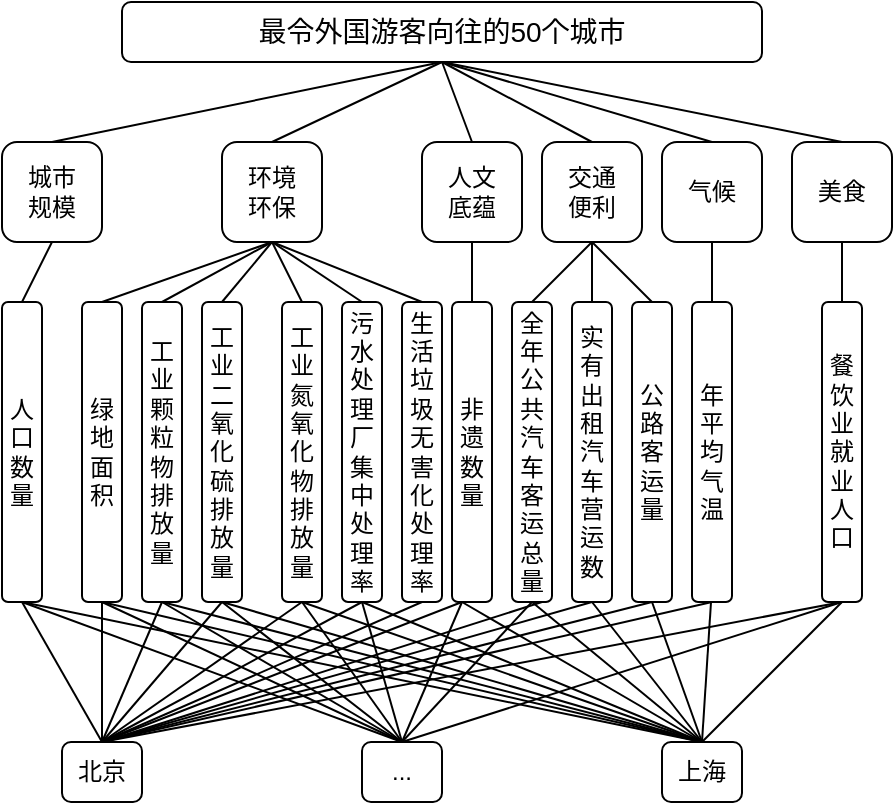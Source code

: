 <mxfile version="24.7.6">
  <diagram name="第 1 页" id="aR6fz9WEj9mcm1sEb_uZ">
    <mxGraphModel dx="733" dy="395" grid="1" gridSize="10" guides="1" tooltips="1" connect="1" arrows="1" fold="1" page="1" pageScale="1" pageWidth="827" pageHeight="1169" math="0" shadow="0">
      <root>
        <mxCell id="0" />
        <mxCell id="1" parent="0" />
        <mxCell id="D0aGx_ihcFA379OP37kN-1" value="&lt;font style=&quot;font-size: 14px;&quot;&gt;最令外国游客向往的50个城市&lt;/font&gt;" style="rounded=1;whiteSpace=wrap;html=1;" parent="1" vertex="1">
          <mxGeometry x="160" y="180" width="320" height="30" as="geometry" />
        </mxCell>
        <mxCell id="D0aGx_ihcFA379OP37kN-2" value="城市&lt;div&gt;规模&lt;/div&gt;" style="rounded=1;whiteSpace=wrap;html=1;" parent="1" vertex="1">
          <mxGeometry x="100" y="250" width="50" height="50" as="geometry" />
        </mxCell>
        <mxCell id="D0aGx_ihcFA379OP37kN-3" value="环境&lt;div&gt;环保&lt;/div&gt;" style="rounded=1;whiteSpace=wrap;html=1;" parent="1" vertex="1">
          <mxGeometry x="210" y="250" width="50" height="50" as="geometry" />
        </mxCell>
        <mxCell id="D0aGx_ihcFA379OP37kN-4" value="人文&lt;div&gt;底蕴&lt;/div&gt;" style="rounded=1;whiteSpace=wrap;html=1;" parent="1" vertex="1">
          <mxGeometry x="310" y="250" width="50" height="50" as="geometry" />
        </mxCell>
        <mxCell id="D0aGx_ihcFA379OP37kN-5" value="交通&lt;div&gt;便利&lt;/div&gt;" style="rounded=1;whiteSpace=wrap;html=1;" parent="1" vertex="1">
          <mxGeometry x="370" y="250" width="50" height="50" as="geometry" />
        </mxCell>
        <mxCell id="D0aGx_ihcFA379OP37kN-6" value="气候" style="rounded=1;whiteSpace=wrap;html=1;" parent="1" vertex="1">
          <mxGeometry x="430" y="250" width="50" height="50" as="geometry" />
        </mxCell>
        <mxCell id="D0aGx_ihcFA379OP37kN-7" value="美食" style="rounded=1;whiteSpace=wrap;html=1;" parent="1" vertex="1">
          <mxGeometry x="495" y="250" width="50" height="50" as="geometry" />
        </mxCell>
        <mxCell id="D0aGx_ihcFA379OP37kN-8" value="" style="endArrow=none;html=1;rounded=0;entryX=0.5;entryY=1;entryDx=0;entryDy=0;exitX=0.5;exitY=0;exitDx=0;exitDy=0;" parent="1" source="D0aGx_ihcFA379OP37kN-2" target="D0aGx_ihcFA379OP37kN-1" edge="1">
          <mxGeometry width="50" height="50" relative="1" as="geometry">
            <mxPoint x="360" y="320" as="sourcePoint" />
            <mxPoint x="410" y="270" as="targetPoint" />
          </mxGeometry>
        </mxCell>
        <mxCell id="D0aGx_ihcFA379OP37kN-9" value="" style="endArrow=none;html=1;rounded=0;exitX=0.5;exitY=0;exitDx=0;exitDy=0;" parent="1" source="D0aGx_ihcFA379OP37kN-3" edge="1">
          <mxGeometry width="50" height="50" relative="1" as="geometry">
            <mxPoint x="155" y="260" as="sourcePoint" />
            <mxPoint x="320" y="210" as="targetPoint" />
          </mxGeometry>
        </mxCell>
        <mxCell id="D0aGx_ihcFA379OP37kN-10" value="" style="endArrow=none;html=1;rounded=0;exitX=0.5;exitY=0;exitDx=0;exitDy=0;entryX=0.5;entryY=1;entryDx=0;entryDy=0;" parent="1" source="D0aGx_ihcFA379OP37kN-4" target="D0aGx_ihcFA379OP37kN-1" edge="1">
          <mxGeometry width="50" height="50" relative="1" as="geometry">
            <mxPoint x="225" y="260" as="sourcePoint" />
            <mxPoint x="330" y="220" as="targetPoint" />
          </mxGeometry>
        </mxCell>
        <mxCell id="D0aGx_ihcFA379OP37kN-11" value="" style="endArrow=none;html=1;rounded=0;exitX=0.5;exitY=0;exitDx=0;exitDy=0;" parent="1" source="D0aGx_ihcFA379OP37kN-5" edge="1">
          <mxGeometry width="50" height="50" relative="1" as="geometry">
            <mxPoint x="295" y="260" as="sourcePoint" />
            <mxPoint x="320" y="210" as="targetPoint" />
          </mxGeometry>
        </mxCell>
        <mxCell id="D0aGx_ihcFA379OP37kN-12" value="" style="endArrow=none;html=1;rounded=0;exitX=0.5;exitY=0;exitDx=0;exitDy=0;" parent="1" source="D0aGx_ihcFA379OP37kN-6" edge="1">
          <mxGeometry width="50" height="50" relative="1" as="geometry">
            <mxPoint x="305" y="270" as="sourcePoint" />
            <mxPoint x="320" y="210" as="targetPoint" />
          </mxGeometry>
        </mxCell>
        <mxCell id="D0aGx_ihcFA379OP37kN-13" value="" style="endArrow=none;html=1;rounded=0;exitX=0.5;exitY=0;exitDx=0;exitDy=0;" parent="1" source="D0aGx_ihcFA379OP37kN-7" edge="1">
          <mxGeometry width="50" height="50" relative="1" as="geometry">
            <mxPoint x="315" y="280" as="sourcePoint" />
            <mxPoint x="320" y="210" as="targetPoint" />
          </mxGeometry>
        </mxCell>
        <mxCell id="D0aGx_ihcFA379OP37kN-14" value="人口&lt;span style=&quot;background-color: initial;&quot;&gt;数量&lt;/span&gt;" style="rounded=1;whiteSpace=wrap;html=1;" parent="1" vertex="1">
          <mxGeometry x="100" y="330" width="20" height="150" as="geometry" />
        </mxCell>
        <mxCell id="D0aGx_ihcFA379OP37kN-15" value="" style="endArrow=none;html=1;rounded=0;entryX=0.5;entryY=1;entryDx=0;entryDy=0;exitX=0.5;exitY=0;exitDx=0;exitDy=0;" parent="1" source="D0aGx_ihcFA379OP37kN-14" target="D0aGx_ihcFA379OP37kN-2" edge="1">
          <mxGeometry width="50" height="50" relative="1" as="geometry">
            <mxPoint x="220" y="450" as="sourcePoint" />
            <mxPoint x="270" y="400" as="targetPoint" />
          </mxGeometry>
        </mxCell>
        <mxCell id="D0aGx_ihcFA379OP37kN-23" value="绿地面积" style="rounded=1;whiteSpace=wrap;html=1;" parent="1" vertex="1">
          <mxGeometry x="140" y="330" width="20" height="150" as="geometry" />
        </mxCell>
        <mxCell id="D0aGx_ihcFA379OP37kN-24" value="" style="endArrow=none;html=1;rounded=0;entryX=0.5;entryY=1;entryDx=0;entryDy=0;exitX=0.5;exitY=0;exitDx=0;exitDy=0;" parent="1" source="D0aGx_ihcFA379OP37kN-23" target="D0aGx_ihcFA379OP37kN-3" edge="1">
          <mxGeometry width="50" height="50" relative="1" as="geometry">
            <mxPoint x="255" y="450" as="sourcePoint" />
            <mxPoint x="160" y="300" as="targetPoint" />
          </mxGeometry>
        </mxCell>
        <mxCell id="D0aGx_ihcFA379OP37kN-25" value="工业颗粒物排放量" style="rounded=1;whiteSpace=wrap;html=1;" parent="1" vertex="1">
          <mxGeometry x="170" y="330" width="20" height="150" as="geometry" />
        </mxCell>
        <mxCell id="D0aGx_ihcFA379OP37kN-26" value="" style="endArrow=none;html=1;rounded=0;entryX=0.5;entryY=1;entryDx=0;entryDy=0;exitX=0.5;exitY=0;exitDx=0;exitDy=0;" parent="1" source="D0aGx_ihcFA379OP37kN-25" target="D0aGx_ihcFA379OP37kN-3" edge="1">
          <mxGeometry width="50" height="50" relative="1" as="geometry">
            <mxPoint x="265" y="460" as="sourcePoint" />
            <mxPoint x="245" y="310" as="targetPoint" />
          </mxGeometry>
        </mxCell>
        <mxCell id="D0aGx_ihcFA379OP37kN-27" value="工业二氧化硫排放量" style="rounded=1;whiteSpace=wrap;html=1;" parent="1" vertex="1">
          <mxGeometry x="200" y="330" width="20" height="150" as="geometry" />
        </mxCell>
        <mxCell id="D0aGx_ihcFA379OP37kN-28" value="" style="endArrow=none;html=1;rounded=0;exitX=0.5;exitY=0;exitDx=0;exitDy=0;entryX=0.5;entryY=1;entryDx=0;entryDy=0;" parent="1" source="D0aGx_ihcFA379OP37kN-27" target="D0aGx_ihcFA379OP37kN-3" edge="1">
          <mxGeometry width="50" height="50" relative="1" as="geometry">
            <mxPoint x="275" y="470" as="sourcePoint" />
            <mxPoint x="240" y="300" as="targetPoint" />
          </mxGeometry>
        </mxCell>
        <mxCell id="D0aGx_ihcFA379OP37kN-29" value="工业氮氧化物排放量" style="rounded=1;whiteSpace=wrap;html=1;" parent="1" vertex="1">
          <mxGeometry x="240" y="330" width="20" height="150" as="geometry" />
        </mxCell>
        <mxCell id="D0aGx_ihcFA379OP37kN-30" value="" style="endArrow=none;html=1;rounded=0;exitX=0.5;exitY=0;exitDx=0;exitDy=0;entryX=0.5;entryY=1;entryDx=0;entryDy=0;" parent="1" source="D0aGx_ihcFA379OP37kN-29" target="D0aGx_ihcFA379OP37kN-3" edge="1">
          <mxGeometry width="50" height="50" relative="1" as="geometry">
            <mxPoint x="285" y="480" as="sourcePoint" />
            <mxPoint x="240" y="300" as="targetPoint" />
          </mxGeometry>
        </mxCell>
        <mxCell id="D0aGx_ihcFA379OP37kN-31" value="污水处理厂集中处理率" style="rounded=1;whiteSpace=wrap;html=1;" parent="1" vertex="1">
          <mxGeometry x="270" y="330" width="20" height="150" as="geometry" />
        </mxCell>
        <mxCell id="D0aGx_ihcFA379OP37kN-32" value="" style="endArrow=none;html=1;rounded=0;entryX=0.5;entryY=1;entryDx=0;entryDy=0;exitX=0.5;exitY=0;exitDx=0;exitDy=0;" parent="1" source="D0aGx_ihcFA379OP37kN-31" target="D0aGx_ihcFA379OP37kN-3" edge="1">
          <mxGeometry width="50" height="50" relative="1" as="geometry">
            <mxPoint x="295" y="490" as="sourcePoint" />
            <mxPoint x="275" y="340" as="targetPoint" />
          </mxGeometry>
        </mxCell>
        <mxCell id="D0aGx_ihcFA379OP37kN-33" value="生活垃圾无害化处理率" style="rounded=1;whiteSpace=wrap;html=1;" parent="1" vertex="1">
          <mxGeometry x="300" y="330" width="20" height="150" as="geometry" />
        </mxCell>
        <mxCell id="D0aGx_ihcFA379OP37kN-34" value="" style="endArrow=none;html=1;rounded=0;entryX=0.5;entryY=1;entryDx=0;entryDy=0;exitX=0.5;exitY=0;exitDx=0;exitDy=0;" parent="1" source="D0aGx_ihcFA379OP37kN-33" target="D0aGx_ihcFA379OP37kN-3" edge="1">
          <mxGeometry width="50" height="50" relative="1" as="geometry">
            <mxPoint x="400" y="450" as="sourcePoint" />
            <mxPoint x="380" y="300" as="targetPoint" />
          </mxGeometry>
        </mxCell>
        <mxCell id="D0aGx_ihcFA379OP37kN-36" value="全年公共汽车客运总量" style="rounded=1;whiteSpace=wrap;html=1;" parent="1" vertex="1">
          <mxGeometry x="355" y="330" width="20" height="150" as="geometry" />
        </mxCell>
        <mxCell id="D0aGx_ihcFA379OP37kN-37" value="" style="endArrow=none;html=1;rounded=0;exitX=0.5;exitY=0;exitDx=0;exitDy=0;entryX=0.5;entryY=1;entryDx=0;entryDy=0;" parent="1" source="D0aGx_ihcFA379OP37kN-36" edge="1">
          <mxGeometry width="50" height="50" relative="1" as="geometry">
            <mxPoint x="445" y="480" as="sourcePoint" />
            <mxPoint x="395" y="300" as="targetPoint" />
          </mxGeometry>
        </mxCell>
        <mxCell id="D0aGx_ihcFA379OP37kN-38" value="实有出租汽车营运数" style="rounded=1;whiteSpace=wrap;html=1;" parent="1" vertex="1">
          <mxGeometry x="385" y="330" width="20" height="150" as="geometry" />
        </mxCell>
        <mxCell id="D0aGx_ihcFA379OP37kN-39" value="" style="endArrow=none;html=1;rounded=0;entryX=0.5;entryY=1;entryDx=0;entryDy=0;exitX=0.5;exitY=0;exitDx=0;exitDy=0;" parent="1" source="D0aGx_ihcFA379OP37kN-38" edge="1">
          <mxGeometry width="50" height="50" relative="1" as="geometry">
            <mxPoint x="455" y="490" as="sourcePoint" />
            <mxPoint x="395" y="300" as="targetPoint" />
          </mxGeometry>
        </mxCell>
        <mxCell id="D0aGx_ihcFA379OP37kN-40" value="公路客运量" style="rounded=1;whiteSpace=wrap;html=1;" parent="1" vertex="1">
          <mxGeometry x="415" y="330" width="20" height="150" as="geometry" />
        </mxCell>
        <mxCell id="D0aGx_ihcFA379OP37kN-41" value="" style="endArrow=none;html=1;rounded=0;entryX=0.5;entryY=1;entryDx=0;entryDy=0;exitX=0.5;exitY=0;exitDx=0;exitDy=0;" parent="1" source="D0aGx_ihcFA379OP37kN-40" edge="1">
          <mxGeometry width="50" height="50" relative="1" as="geometry">
            <mxPoint x="560" y="450" as="sourcePoint" />
            <mxPoint x="395" y="300" as="targetPoint" />
          </mxGeometry>
        </mxCell>
        <mxCell id="D0aGx_ihcFA379OP37kN-42" value="" style="endArrow=none;html=1;rounded=0;exitX=0.5;exitY=0;exitDx=0;exitDy=0;" parent="1" source="D0aGx_ihcFA379OP37kN-47" edge="1">
          <mxGeometry width="50" height="50" relative="1" as="geometry">
            <mxPoint x="335" y="520" as="sourcePoint" />
            <mxPoint x="330" y="480" as="targetPoint" />
            <Array as="points">
              <mxPoint x="330" y="480" />
            </Array>
          </mxGeometry>
        </mxCell>
        <mxCell id="D0aGx_ihcFA379OP37kN-43" value="" style="endArrow=none;html=1;rounded=0;exitX=0.5;exitY=0;exitDx=0;exitDy=0;" parent="1" source="D0aGx_ihcFA379OP37kN-47" edge="1">
          <mxGeometry width="50" height="50" relative="1" as="geometry">
            <mxPoint x="180" y="590" as="sourcePoint" />
            <mxPoint x="455" y="480" as="targetPoint" />
            <Array as="points">
              <mxPoint x="455" y="480" />
            </Array>
          </mxGeometry>
        </mxCell>
        <mxCell id="D0aGx_ihcFA379OP37kN-44" value="" style="endArrow=none;html=1;rounded=0;exitX=0.5;exitY=0;exitDx=0;exitDy=0;" parent="1" source="D0aGx_ihcFA379OP37kN-47" edge="1">
          <mxGeometry width="50" height="50" relative="1" as="geometry">
            <mxPoint x="514.5" y="520" as="sourcePoint" />
            <mxPoint x="520" y="480" as="targetPoint" />
            <Array as="points">
              <mxPoint x="520" y="480" />
            </Array>
          </mxGeometry>
        </mxCell>
        <mxCell id="D0aGx_ihcFA379OP37kN-46" value="" style="endArrow=none;html=1;rounded=0;exitX=0.5;exitY=1;exitDx=0;exitDy=0;entryX=0.5;entryY=0;entryDx=0;entryDy=0;" parent="1" source="D0aGx_ihcFA379OP37kN-14" target="D0aGx_ihcFA379OP37kN-47" edge="1">
          <mxGeometry width="50" height="50" relative="1" as="geometry">
            <mxPoint x="110" y="520" as="sourcePoint" />
            <mxPoint x="80" y="550" as="targetPoint" />
          </mxGeometry>
        </mxCell>
        <mxCell id="D0aGx_ihcFA379OP37kN-47" value="北京" style="rounded=1;whiteSpace=wrap;html=1;" parent="1" vertex="1">
          <mxGeometry x="130" y="550" width="40" height="30" as="geometry" />
        </mxCell>
        <mxCell id="D0aGx_ihcFA379OP37kN-48" value="" style="endArrow=none;html=1;rounded=0;exitX=0.5;exitY=1;exitDx=0;exitDy=0;entryX=0.5;entryY=0;entryDx=0;entryDy=0;" parent="1" source="D0aGx_ihcFA379OP37kN-23" target="D0aGx_ihcFA379OP37kN-47" edge="1">
          <mxGeometry width="50" height="50" relative="1" as="geometry">
            <mxPoint x="120" y="490" as="sourcePoint" />
            <mxPoint x="90" y="560" as="targetPoint" />
          </mxGeometry>
        </mxCell>
        <mxCell id="D0aGx_ihcFA379OP37kN-49" value="" style="endArrow=none;html=1;rounded=0;exitX=0.5;exitY=1;exitDx=0;exitDy=0;entryX=0.5;entryY=0;entryDx=0;entryDy=0;" parent="1" target="D0aGx_ihcFA379OP37kN-47" edge="1">
          <mxGeometry width="50" height="50" relative="1" as="geometry">
            <mxPoint x="180" y="480" as="sourcePoint" />
            <mxPoint x="150" y="550" as="targetPoint" />
          </mxGeometry>
        </mxCell>
        <mxCell id="D0aGx_ihcFA379OP37kN-50" value="" style="endArrow=none;html=1;rounded=0;exitX=0.5;exitY=1;exitDx=0;exitDy=0;entryX=0.5;entryY=0;entryDx=0;entryDy=0;" parent="1" source="D0aGx_ihcFA379OP37kN-27" target="D0aGx_ihcFA379OP37kN-47" edge="1">
          <mxGeometry width="50" height="50" relative="1" as="geometry">
            <mxPoint x="140" y="510" as="sourcePoint" />
            <mxPoint x="80" y="550" as="targetPoint" />
          </mxGeometry>
        </mxCell>
        <mxCell id="D0aGx_ihcFA379OP37kN-51" value="" style="endArrow=none;html=1;rounded=0;exitX=0.5;exitY=1;exitDx=0;exitDy=0;entryX=0.5;entryY=0;entryDx=0;entryDy=0;" parent="1" source="D0aGx_ihcFA379OP37kN-29" target="D0aGx_ihcFA379OP37kN-47" edge="1">
          <mxGeometry width="50" height="50" relative="1" as="geometry">
            <mxPoint x="150" y="520" as="sourcePoint" />
            <mxPoint x="80" y="550" as="targetPoint" />
          </mxGeometry>
        </mxCell>
        <mxCell id="D0aGx_ihcFA379OP37kN-52" value="" style="endArrow=none;html=1;rounded=0;exitX=0.5;exitY=1;exitDx=0;exitDy=0;entryX=0.5;entryY=0;entryDx=0;entryDy=0;" parent="1" source="D0aGx_ihcFA379OP37kN-31" target="D0aGx_ihcFA379OP37kN-47" edge="1">
          <mxGeometry width="50" height="50" relative="1" as="geometry">
            <mxPoint x="160" y="530" as="sourcePoint" />
            <mxPoint x="130" y="600" as="targetPoint" />
          </mxGeometry>
        </mxCell>
        <mxCell id="D0aGx_ihcFA379OP37kN-53" value="" style="endArrow=none;html=1;rounded=0;entryX=0.5;entryY=0;entryDx=0;entryDy=0;" parent="1" target="D0aGx_ihcFA379OP37kN-47" edge="1">
          <mxGeometry width="50" height="50" relative="1" as="geometry">
            <mxPoint x="310" y="480" as="sourcePoint" />
            <mxPoint x="140" y="610" as="targetPoint" />
          </mxGeometry>
        </mxCell>
        <mxCell id="D0aGx_ihcFA379OP37kN-72" value="" style="endArrow=none;html=1;rounded=0;exitX=0.5;exitY=0;exitDx=0;exitDy=0;" parent="1" source="D0aGx_ihcFA379OP37kN-74" edge="1">
          <mxGeometry width="50" height="50" relative="1" as="geometry">
            <mxPoint x="210.0" y="550.0" as="sourcePoint" />
            <mxPoint x="520" y="480" as="targetPoint" />
          </mxGeometry>
        </mxCell>
        <mxCell id="D0aGx_ihcFA379OP37kN-73" value="" style="endArrow=none;html=1;rounded=0;entryX=0.5;entryY=0;entryDx=0;entryDy=0;" parent="1" target="D0aGx_ihcFA379OP37kN-74" edge="1">
          <mxGeometry width="50" height="50" relative="1" as="geometry">
            <mxPoint x="110" y="480" as="sourcePoint" />
            <mxPoint x="410" y="540" as="targetPoint" />
          </mxGeometry>
        </mxCell>
        <mxCell id="D0aGx_ihcFA379OP37kN-74" value="..." style="rounded=1;whiteSpace=wrap;html=1;" parent="1" vertex="1">
          <mxGeometry x="280" y="550" width="40" height="30" as="geometry" />
        </mxCell>
        <mxCell id="D0aGx_ihcFA379OP37kN-75" value="" style="endArrow=none;html=1;rounded=0;entryX=0.5;entryY=0;entryDx=0;entryDy=0;" parent="1" target="D0aGx_ihcFA379OP37kN-74" edge="1">
          <mxGeometry width="50" height="50" relative="1" as="geometry">
            <mxPoint x="150" y="480" as="sourcePoint" />
            <mxPoint x="420" y="550" as="targetPoint" />
          </mxGeometry>
        </mxCell>
        <mxCell id="D0aGx_ihcFA379OP37kN-76" value="" style="endArrow=none;html=1;rounded=0;entryX=0.5;entryY=0;entryDx=0;entryDy=0;" parent="1" target="D0aGx_ihcFA379OP37kN-74" edge="1">
          <mxGeometry width="50" height="50" relative="1" as="geometry">
            <mxPoint x="180" y="480" as="sourcePoint" />
            <mxPoint x="480" y="540" as="targetPoint" />
          </mxGeometry>
        </mxCell>
        <mxCell id="D0aGx_ihcFA379OP37kN-77" value="" style="endArrow=none;html=1;rounded=0;entryX=0.5;entryY=0;entryDx=0;entryDy=0;" parent="1" target="D0aGx_ihcFA379OP37kN-74" edge="1">
          <mxGeometry width="50" height="50" relative="1" as="geometry">
            <mxPoint x="210" y="480" as="sourcePoint" />
            <mxPoint x="410" y="540" as="targetPoint" />
          </mxGeometry>
        </mxCell>
        <mxCell id="D0aGx_ihcFA379OP37kN-78" value="" style="endArrow=none;html=1;rounded=0;entryX=0.5;entryY=0;entryDx=0;entryDy=0;" parent="1" target="D0aGx_ihcFA379OP37kN-74" edge="1">
          <mxGeometry width="50" height="50" relative="1" as="geometry">
            <mxPoint x="250" y="480" as="sourcePoint" />
            <mxPoint x="410" y="540" as="targetPoint" />
          </mxGeometry>
        </mxCell>
        <mxCell id="D0aGx_ihcFA379OP37kN-79" value="" style="endArrow=none;html=1;rounded=0;entryX=0.5;entryY=0;entryDx=0;entryDy=0;" parent="1" target="D0aGx_ihcFA379OP37kN-74" edge="1">
          <mxGeometry width="50" height="50" relative="1" as="geometry">
            <mxPoint x="280" y="480" as="sourcePoint" />
            <mxPoint x="460" y="590" as="targetPoint" />
          </mxGeometry>
        </mxCell>
        <mxCell id="D0aGx_ihcFA379OP37kN-80" value="" style="endArrow=none;html=1;rounded=0;entryX=0.5;entryY=0;entryDx=0;entryDy=0;" parent="1" target="D0aGx_ihcFA379OP37kN-74" edge="1">
          <mxGeometry width="50" height="50" relative="1" as="geometry">
            <mxPoint x="330" y="480" as="sourcePoint" />
            <mxPoint x="470" y="600" as="targetPoint" />
          </mxGeometry>
        </mxCell>
        <mxCell id="D0aGx_ihcFA379OP37kN-81" value="" style="endArrow=none;html=1;rounded=0;exitX=0.5;exitY=1;exitDx=0;exitDy=0;entryX=0.5;entryY=0;entryDx=0;entryDy=0;" parent="1" source="D0aGx_ihcFA379OP37kN-14" target="D0aGx_ihcFA379OP37kN-82" edge="1">
          <mxGeometry width="50" height="50" relative="1" as="geometry">
            <mxPoint x="440" y="470" as="sourcePoint" />
            <mxPoint x="465" y="540" as="targetPoint" />
          </mxGeometry>
        </mxCell>
        <mxCell id="D0aGx_ihcFA379OP37kN-82" value="上海" style="rounded=1;whiteSpace=wrap;html=1;" parent="1" vertex="1">
          <mxGeometry x="430" y="550" width="40" height="30" as="geometry" />
        </mxCell>
        <mxCell id="D0aGx_ihcFA379OP37kN-83" value="" style="endArrow=none;html=1;rounded=0;entryX=0.5;entryY=0;entryDx=0;entryDy=0;" parent="1" target="D0aGx_ihcFA379OP37kN-82" edge="1">
          <mxGeometry width="50" height="50" relative="1" as="geometry">
            <mxPoint x="150" y="480" as="sourcePoint" />
            <mxPoint x="475" y="550" as="targetPoint" />
          </mxGeometry>
        </mxCell>
        <mxCell id="D0aGx_ihcFA379OP37kN-84" value="" style="endArrow=none;html=1;rounded=0;exitX=0.5;exitY=1;exitDx=0;exitDy=0;entryX=0.5;entryY=0;entryDx=0;entryDy=0;" parent="1" source="D0aGx_ihcFA379OP37kN-25" target="D0aGx_ihcFA379OP37kN-82" edge="1">
          <mxGeometry width="50" height="50" relative="1" as="geometry">
            <mxPoint x="510" y="470" as="sourcePoint" />
            <mxPoint x="535" y="540" as="targetPoint" />
          </mxGeometry>
        </mxCell>
        <mxCell id="D0aGx_ihcFA379OP37kN-85" value="" style="endArrow=none;html=1;rounded=0;entryX=0.5;entryY=0;entryDx=0;entryDy=0;exitX=0.5;exitY=1;exitDx=0;exitDy=0;" parent="1" source="D0aGx_ihcFA379OP37kN-27" target="D0aGx_ihcFA379OP37kN-82" edge="1">
          <mxGeometry width="50" height="50" relative="1" as="geometry">
            <mxPoint x="540" y="470" as="sourcePoint" />
            <mxPoint x="465" y="540" as="targetPoint" />
          </mxGeometry>
        </mxCell>
        <mxCell id="D0aGx_ihcFA379OP37kN-86" value="" style="endArrow=none;html=1;rounded=0;entryX=0.5;entryY=0;entryDx=0;entryDy=0;" parent="1" target="D0aGx_ihcFA379OP37kN-82" edge="1">
          <mxGeometry width="50" height="50" relative="1" as="geometry">
            <mxPoint x="250" y="480" as="sourcePoint" />
            <mxPoint x="465" y="540" as="targetPoint" />
          </mxGeometry>
        </mxCell>
        <mxCell id="D0aGx_ihcFA379OP37kN-87" value="" style="endArrow=none;html=1;rounded=0;entryX=0.5;entryY=0;entryDx=0;entryDy=0;" parent="1" target="D0aGx_ihcFA379OP37kN-82" edge="1">
          <mxGeometry width="50" height="50" relative="1" as="geometry">
            <mxPoint x="280" y="480" as="sourcePoint" />
            <mxPoint x="515" y="590" as="targetPoint" />
          </mxGeometry>
        </mxCell>
        <mxCell id="D0aGx_ihcFA379OP37kN-88" value="" style="endArrow=none;html=1;rounded=0;entryX=0.5;entryY=0;entryDx=0;entryDy=0;" parent="1" target="D0aGx_ihcFA379OP37kN-82" edge="1">
          <mxGeometry width="50" height="50" relative="1" as="geometry">
            <mxPoint x="330" y="480" as="sourcePoint" />
            <mxPoint x="525" y="600" as="targetPoint" />
          </mxGeometry>
        </mxCell>
        <mxCell id="D0aGx_ihcFA379OP37kN-89" value="" style="endArrow=none;html=1;rounded=0;exitX=0.5;exitY=0;exitDx=0;exitDy=0;" parent="1" source="D0aGx_ihcFA379OP37kN-82" edge="1">
          <mxGeometry width="50" height="50" relative="1" as="geometry">
            <mxPoint x="580" y="500" as="sourcePoint" />
            <mxPoint x="454.5" y="480" as="targetPoint" />
          </mxGeometry>
        </mxCell>
        <mxCell id="D0aGx_ihcFA379OP37kN-90" value="" style="endArrow=none;html=1;rounded=0;exitX=0.5;exitY=0;exitDx=0;exitDy=0;" parent="1" source="D0aGx_ihcFA379OP37kN-82" edge="1">
          <mxGeometry width="50" height="50" relative="1" as="geometry">
            <mxPoint x="475" y="550" as="sourcePoint" />
            <mxPoint x="520" y="480" as="targetPoint" />
          </mxGeometry>
        </mxCell>
        <mxCell id="D0aGx_ihcFA379OP37kN-91" value="" style="endArrow=none;html=1;rounded=0;exitX=0.5;exitY=0;exitDx=0;exitDy=0;entryX=0.5;entryY=1;entryDx=0;entryDy=0;" parent="1" source="D0aGx_ihcFA379OP37kN-74" target="D0aGx_ihcFA379OP37kN-36" edge="1">
          <mxGeometry width="50" height="50" relative="1" as="geometry">
            <mxPoint x="430" y="540" as="sourcePoint" />
            <mxPoint x="480" y="490" as="targetPoint" />
          </mxGeometry>
        </mxCell>
        <mxCell id="D0aGx_ihcFA379OP37kN-92" value="" style="endArrow=none;html=1;rounded=0;exitX=0.5;exitY=0;exitDx=0;exitDy=0;entryX=0.5;entryY=1;entryDx=0;entryDy=0;" parent="1" source="D0aGx_ihcFA379OP37kN-82" target="D0aGx_ihcFA379OP37kN-36" edge="1">
          <mxGeometry width="50" height="50" relative="1" as="geometry">
            <mxPoint x="345" y="560" as="sourcePoint" />
            <mxPoint x="530" y="490" as="targetPoint" />
          </mxGeometry>
        </mxCell>
        <mxCell id="D0aGx_ihcFA379OP37kN-93" value="" style="endArrow=none;html=1;rounded=0;entryX=0.5;entryY=1;entryDx=0;entryDy=0;exitX=0.5;exitY=0;exitDx=0;exitDy=0;" parent="1" source="D0aGx_ihcFA379OP37kN-82" target="D0aGx_ihcFA379OP37kN-38" edge="1">
          <mxGeometry width="50" height="50" relative="1" as="geometry">
            <mxPoint x="500" y="550" as="sourcePoint" />
            <mxPoint x="540" y="500" as="targetPoint" />
          </mxGeometry>
        </mxCell>
        <mxCell id="D0aGx_ihcFA379OP37kN-94" value="" style="endArrow=none;html=1;rounded=0;exitX=0.5;exitY=0;exitDx=0;exitDy=0;entryX=0.5;entryY=1;entryDx=0;entryDy=0;" parent="1" source="D0aGx_ihcFA379OP37kN-82" target="D0aGx_ihcFA379OP37kN-40" edge="1">
          <mxGeometry width="50" height="50" relative="1" as="geometry">
            <mxPoint x="365" y="580" as="sourcePoint" />
            <mxPoint x="550" y="510" as="targetPoint" />
          </mxGeometry>
        </mxCell>
        <mxCell id="D0aGx_ihcFA379OP37kN-95" value="" style="endArrow=none;html=1;rounded=0;exitX=0.558;exitY=-0.022;exitDx=0;exitDy=0;exitPerimeter=0;" parent="1" source="D0aGx_ihcFA379OP37kN-47" edge="1">
          <mxGeometry width="50" height="50" relative="1" as="geometry">
            <mxPoint x="130" y="550" as="sourcePoint" />
            <mxPoint x="370" y="480" as="targetPoint" />
          </mxGeometry>
        </mxCell>
        <mxCell id="D0aGx_ihcFA379OP37kN-96" value="" style="endArrow=none;html=1;rounded=0;entryX=0.5;entryY=1;entryDx=0;entryDy=0;exitX=0.5;exitY=0;exitDx=0;exitDy=0;" parent="1" source="D0aGx_ihcFA379OP37kN-47" target="D0aGx_ihcFA379OP37kN-38" edge="1">
          <mxGeometry width="50" height="50" relative="1" as="geometry">
            <mxPoint x="140" y="560" as="sourcePoint" />
            <mxPoint x="380" y="490" as="targetPoint" />
          </mxGeometry>
        </mxCell>
        <mxCell id="D0aGx_ihcFA379OP37kN-97" value="" style="endArrow=none;html=1;rounded=0;entryX=0.5;entryY=1;entryDx=0;entryDy=0;exitX=0.5;exitY=0;exitDx=0;exitDy=0;" parent="1" source="D0aGx_ihcFA379OP37kN-47" target="D0aGx_ihcFA379OP37kN-40" edge="1">
          <mxGeometry width="50" height="50" relative="1" as="geometry">
            <mxPoint x="140" y="560" as="sourcePoint" />
            <mxPoint x="405" y="490" as="targetPoint" />
          </mxGeometry>
        </mxCell>
        <mxCell id="pO4ox8RhMjrpWbKifzxV-1" value="年平均气温" style="rounded=1;whiteSpace=wrap;html=1;" vertex="1" parent="1">
          <mxGeometry x="445" y="330" width="20" height="150" as="geometry" />
        </mxCell>
        <mxCell id="pO4ox8RhMjrpWbKifzxV-2" value="" style="endArrow=none;html=1;rounded=0;entryX=0.5;entryY=1;entryDx=0;entryDy=0;exitX=0.5;exitY=0;exitDx=0;exitDy=0;" edge="1" parent="1" source="pO4ox8RhMjrpWbKifzxV-1" target="D0aGx_ihcFA379OP37kN-6">
          <mxGeometry width="50" height="50" relative="1" as="geometry">
            <mxPoint x="430" y="340" as="sourcePoint" />
            <mxPoint x="480" y="290" as="targetPoint" />
          </mxGeometry>
        </mxCell>
        <mxCell id="pO4ox8RhMjrpWbKifzxV-3" value="非遗数量" style="rounded=1;whiteSpace=wrap;html=1;" vertex="1" parent="1">
          <mxGeometry x="325" y="330" width="20" height="150" as="geometry" />
        </mxCell>
        <mxCell id="pO4ox8RhMjrpWbKifzxV-4" value="" style="endArrow=none;html=1;rounded=0;entryX=0.5;entryY=1;entryDx=0;entryDy=0;exitX=0.5;exitY=0;exitDx=0;exitDy=0;" edge="1" parent="1" source="pO4ox8RhMjrpWbKifzxV-3" target="D0aGx_ihcFA379OP37kN-4">
          <mxGeometry width="50" height="50" relative="1" as="geometry">
            <mxPoint x="340" y="380" as="sourcePoint" />
            <mxPoint x="390" y="330" as="targetPoint" />
          </mxGeometry>
        </mxCell>
        <mxCell id="pO4ox8RhMjrpWbKifzxV-5" value="餐饮业就业人口" style="rounded=1;whiteSpace=wrap;html=1;" vertex="1" parent="1">
          <mxGeometry x="510" y="330" width="20" height="150" as="geometry" />
        </mxCell>
        <mxCell id="pO4ox8RhMjrpWbKifzxV-6" value="" style="endArrow=none;html=1;rounded=0;entryX=0.5;entryY=1;entryDx=0;entryDy=0;" edge="1" parent="1" source="pO4ox8RhMjrpWbKifzxV-5" target="D0aGx_ihcFA379OP37kN-7">
          <mxGeometry width="50" height="50" relative="1" as="geometry">
            <mxPoint x="340" y="430" as="sourcePoint" />
            <mxPoint x="390" y="380" as="targetPoint" />
          </mxGeometry>
        </mxCell>
      </root>
    </mxGraphModel>
  </diagram>
</mxfile>
